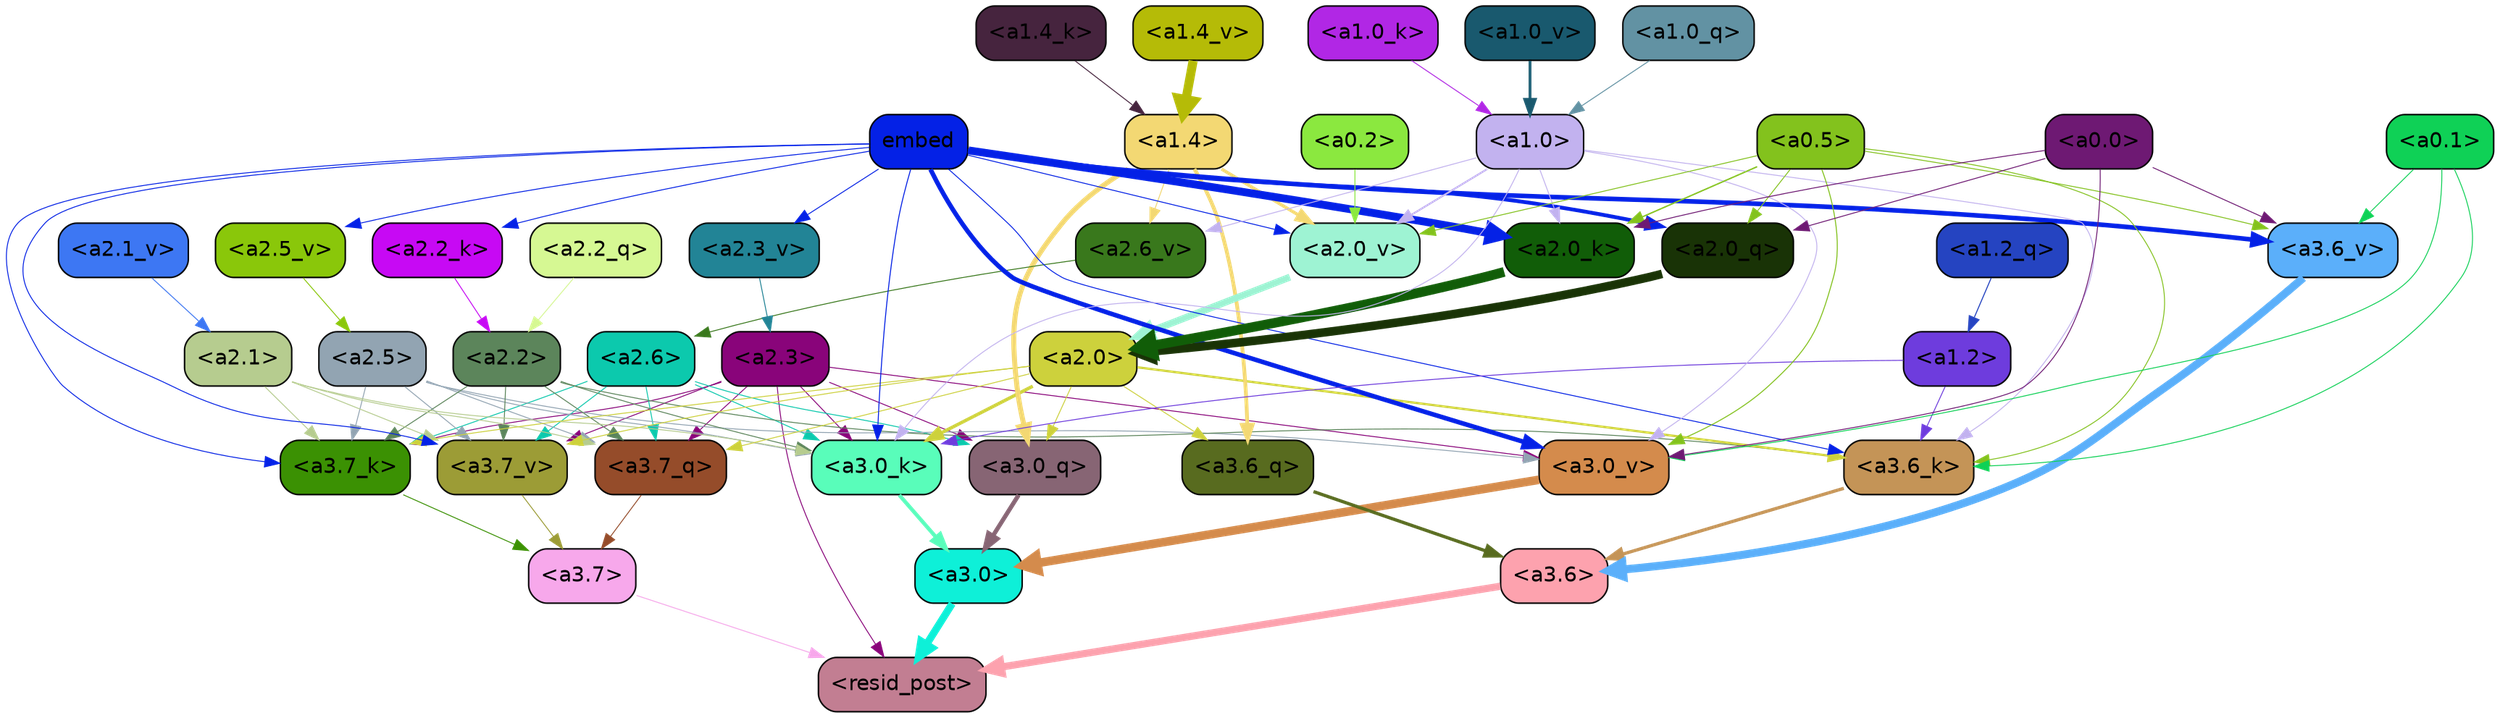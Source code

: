 strict digraph "" {
	graph [bgcolor=transparent,
		layout=dot,
		overlap=false,
		splines=true
	];
	"<a3.7>"	[color=black,
		fillcolor="#f7a8eb",
		fontname=Helvetica,
		shape=box,
		style="filled, rounded"];
	"<resid_post>"	[color=black,
		fillcolor="#c27e92",
		fontname=Helvetica,
		shape=box,
		style="filled, rounded"];
	"<a3.7>" -> "<resid_post>"	[color="#f7a8eb",
		penwidth=0.6];
	"<a3.6>"	[color=black,
		fillcolor="#fda2ae",
		fontname=Helvetica,
		shape=box,
		style="filled, rounded"];
	"<a3.6>" -> "<resid_post>"	[color="#fda2ae",
		penwidth=4.7534414529800415];
	"<a3.0>"	[color=black,
		fillcolor="#0ef0d8",
		fontname=Helvetica,
		shape=box,
		style="filled, rounded"];
	"<a3.0>" -> "<resid_post>"	[color="#0ef0d8",
		penwidth=4.898576855659485];
	"<a2.3>"	[color=black,
		fillcolor="#89047a",
		fontname=Helvetica,
		shape=box,
		style="filled, rounded"];
	"<a2.3>" -> "<resid_post>"	[color="#89047a",
		penwidth=0.6];
	"<a3.7_q>"	[color=black,
		fillcolor="#954c2a",
		fontname=Helvetica,
		shape=box,
		style="filled, rounded"];
	"<a2.3>" -> "<a3.7_q>"	[color="#89047a",
		penwidth=0.6];
	"<a3.0_q>"	[color=black,
		fillcolor="#876574",
		fontname=Helvetica,
		shape=box,
		style="filled, rounded"];
	"<a2.3>" -> "<a3.0_q>"	[color="#89047a",
		penwidth=0.6];
	"<a3.7_k>"	[color=black,
		fillcolor="#3b9103",
		fontname=Helvetica,
		shape=box,
		style="filled, rounded"];
	"<a2.3>" -> "<a3.7_k>"	[color="#89047a",
		penwidth=0.6];
	"<a3.0_k>"	[color=black,
		fillcolor="#59fdba",
		fontname=Helvetica,
		shape=box,
		style="filled, rounded"];
	"<a2.3>" -> "<a3.0_k>"	[color="#89047a",
		penwidth=0.6];
	"<a3.7_v>"	[color=black,
		fillcolor="#9c9c36",
		fontname=Helvetica,
		shape=box,
		style="filled, rounded"];
	"<a2.3>" -> "<a3.7_v>"	[color="#89047a",
		penwidth=0.6];
	"<a3.0_v>"	[color=black,
		fillcolor="#d48b4c",
		fontname=Helvetica,
		shape=box,
		style="filled, rounded"];
	"<a2.3>" -> "<a3.0_v>"	[color="#89047a",
		penwidth=0.6];
	"<a3.7_q>" -> "<a3.7>"	[color="#954c2a",
		penwidth=0.6];
	"<a3.6_q>"	[color=black,
		fillcolor="#586b1f",
		fontname=Helvetica,
		shape=box,
		style="filled, rounded"];
	"<a3.6_q>" -> "<a3.6>"	[color="#586b1f",
		penwidth=2.160832464694977];
	"<a3.0_q>" -> "<a3.0>"	[color="#876574",
		penwidth=2.870753765106201];
	"<a3.7_k>" -> "<a3.7>"	[color="#3b9103",
		penwidth=0.6];
	"<a3.6_k>"	[color=black,
		fillcolor="#c49457",
		fontname=Helvetica,
		shape=box,
		style="filled, rounded"];
	"<a3.6_k>" -> "<a3.6>"	[color="#c49457",
		penwidth=2.13908451795578];
	"<a3.0_k>" -> "<a3.0>"	[color="#59fdba",
		penwidth=2.520303964614868];
	"<a3.7_v>" -> "<a3.7>"	[color="#9c9c36",
		penwidth=0.6];
	"<a3.6_v>"	[color=black,
		fillcolor="#5baffa",
		fontname=Helvetica,
		shape=box,
		style="filled, rounded"];
	"<a3.6_v>" -> "<a3.6>"	[color="#5baffa",
		penwidth=5.297133803367615];
	"<a3.0_v>" -> "<a3.0>"	[color="#d48b4c",
		penwidth=5.680712580680847];
	"<a2.6>"	[color=black,
		fillcolor="#0cc9ad",
		fontname=Helvetica,
		shape=box,
		style="filled, rounded"];
	"<a2.6>" -> "<a3.7_q>"	[color="#0cc9ad",
		penwidth=0.6];
	"<a2.6>" -> "<a3.0_q>"	[color="#0cc9ad",
		penwidth=0.6];
	"<a2.6>" -> "<a3.7_k>"	[color="#0cc9ad",
		penwidth=0.6];
	"<a2.6>" -> "<a3.0_k>"	[color="#0cc9ad",
		penwidth=0.6];
	"<a2.6>" -> "<a3.7_v>"	[color="#0cc9ad",
		penwidth=0.6];
	"<a2.5>"	[color=black,
		fillcolor="#92a4b2",
		fontname=Helvetica,
		shape=box,
		style="filled, rounded"];
	"<a2.5>" -> "<a3.7_q>"	[color="#92a4b2",
		penwidth=0.6];
	"<a2.5>" -> "<a3.7_k>"	[color="#92a4b2",
		penwidth=0.6];
	"<a2.5>" -> "<a3.0_k>"	[color="#92a4b2",
		penwidth=0.6];
	"<a2.5>" -> "<a3.7_v>"	[color="#92a4b2",
		penwidth=0.6];
	"<a2.5>" -> "<a3.0_v>"	[color="#92a4b2",
		penwidth=0.6];
	"<a2.2>"	[color=black,
		fillcolor="#5c855b",
		fontname=Helvetica,
		shape=box,
		style="filled, rounded"];
	"<a2.2>" -> "<a3.7_q>"	[color="#5c855b",
		penwidth=0.6];
	"<a2.2>" -> "<a3.7_k>"	[color="#5c855b",
		penwidth=0.6];
	"<a2.2>" -> "<a3.6_k>"	[color="#5c855b",
		penwidth=0.6];
	"<a2.2>" -> "<a3.0_k>"	[color="#5c855b",
		penwidth=0.6];
	"<a2.2>" -> "<a3.7_v>"	[color="#5c855b",
		penwidth=0.6];
	"<a2.1>"	[color=black,
		fillcolor="#b6cc8f",
		fontname=Helvetica,
		shape=box,
		style="filled, rounded"];
	"<a2.1>" -> "<a3.7_q>"	[color="#b6cc8f",
		penwidth=0.6];
	"<a2.1>" -> "<a3.7_k>"	[color="#b6cc8f",
		penwidth=0.6];
	"<a2.1>" -> "<a3.0_k>"	[color="#b6cc8f",
		penwidth=0.6];
	"<a2.1>" -> "<a3.7_v>"	[color="#b6cc8f",
		penwidth=0.6];
	"<a2.0>"	[color=black,
		fillcolor="#cdd13c",
		fontname=Helvetica,
		shape=box,
		style="filled, rounded"];
	"<a2.0>" -> "<a3.7_q>"	[color="#cdd13c",
		penwidth=0.6];
	"<a2.0>" -> "<a3.6_q>"	[color="#cdd13c",
		penwidth=0.6];
	"<a2.0>" -> "<a3.0_q>"	[color="#cdd13c",
		penwidth=0.6];
	"<a2.0>" -> "<a3.7_k>"	[color="#cdd13c",
		penwidth=0.6];
	"<a2.0>" -> "<a3.6_k>"	[color="#cdd13c",
		penwidth=1.4957321882247925];
	"<a2.0>" -> "<a3.0_k>"	[color="#cdd13c",
		penwidth=2.18752121925354];
	"<a2.0>" -> "<a3.7_v>"	[color="#cdd13c",
		penwidth=0.6];
	"<a1.4>"	[color=black,
		fillcolor="#f3d873",
		fontname=Helvetica,
		shape=box,
		style="filled, rounded"];
	"<a1.4>" -> "<a3.6_q>"	[color="#f3d873",
		penwidth=2.4829938411712646];
	"<a1.4>" -> "<a3.0_q>"	[color="#f3d873",
		penwidth=3.299744725227356];
	"<a2.6_v>"	[color=black,
		fillcolor="#39781c",
		fontname=Helvetica,
		shape=box,
		style="filled, rounded"];
	"<a1.4>" -> "<a2.6_v>"	[color="#f3d873",
		penwidth=0.6];
	"<a2.0_v>"	[color=black,
		fillcolor="#9ef3d3",
		fontname=Helvetica,
		shape=box,
		style="filled, rounded"];
	"<a1.4>" -> "<a2.0_v>"	[color="#f3d873",
		penwidth=2.092592429369688];
	embed	[color=black,
		fillcolor="#0421e6",
		fontname=Helvetica,
		shape=box,
		style="filled, rounded"];
	embed -> "<a3.7_k>"	[color="#0421e6",
		penwidth=0.6];
	embed -> "<a3.6_k>"	[color="#0421e6",
		penwidth=0.6];
	embed -> "<a3.0_k>"	[color="#0421e6",
		penwidth=0.6394047290086746];
	embed -> "<a3.7_v>"	[color="#0421e6",
		penwidth=0.6];
	embed -> "<a3.6_v>"	[color="#0421e6",
		penwidth=3.067279100418091];
	embed -> "<a3.0_v>"	[color="#0421e6",
		penwidth=3.0212591886520386];
	"<a2.0_q>"	[color=black,
		fillcolor="#193306",
		fontname=Helvetica,
		shape=box,
		style="filled, rounded"];
	embed -> "<a2.0_q>"	[color="#0421e6",
		penwidth=2.5355080366134644];
	"<a2.2_k>"	[color=black,
		fillcolor="#c709f4",
		fontname=Helvetica,
		shape=box,
		style="filled, rounded"];
	embed -> "<a2.2_k>"	[color="#0421e6",
		penwidth=0.6];
	"<a2.0_k>"	[color=black,
		fillcolor="#115d08",
		fontname=Helvetica,
		shape=box,
		style="filled, rounded"];
	embed -> "<a2.0_k>"	[color="#0421e6",
		penwidth=5.2180726528167725];
	"<a2.5_v>"	[color=black,
		fillcolor="#8ac70a",
		fontname=Helvetica,
		shape=box,
		style="filled, rounded"];
	embed -> "<a2.5_v>"	[color="#0421e6",
		penwidth=0.6];
	"<a2.3_v>"	[color=black,
		fillcolor="#228496",
		fontname=Helvetica,
		shape=box,
		style="filled, rounded"];
	embed -> "<a2.3_v>"	[color="#0421e6",
		penwidth=0.6];
	embed -> "<a2.0_v>"	[color="#0421e6",
		penwidth=0.6];
	"<a1.2>"	[color=black,
		fillcolor="#6e3cdd",
		fontname=Helvetica,
		shape=box,
		style="filled, rounded"];
	"<a1.2>" -> "<a3.6_k>"	[color="#6e3cdd",
		penwidth=0.6];
	"<a1.2>" -> "<a3.0_k>"	[color="#6e3cdd",
		penwidth=0.6];
	"<a1.0>"	[color=black,
		fillcolor="#c2b2ef",
		fontname=Helvetica,
		shape=box,
		style="filled, rounded"];
	"<a1.0>" -> "<a3.6_k>"	[color="#c2b2ef",
		penwidth=0.6];
	"<a1.0>" -> "<a3.0_k>"	[color="#c2b2ef",
		penwidth=0.6];
	"<a1.0>" -> "<a3.0_v>"	[color="#c2b2ef",
		penwidth=0.6];
	"<a1.0>" -> "<a2.0_k>"	[color="#c2b2ef",
		penwidth=0.6];
	"<a1.0>" -> "<a2.6_v>"	[color="#c2b2ef",
		penwidth=0.6];
	"<a1.0>" -> "<a2.0_v>"	[color="#c2b2ef",
		penwidth=1.2132605910301208];
	"<a0.5>"	[color=black,
		fillcolor="#83c21d",
		fontname=Helvetica,
		shape=box,
		style="filled, rounded"];
	"<a0.5>" -> "<a3.6_k>"	[color="#83c21d",
		penwidth=0.6];
	"<a0.5>" -> "<a3.6_v>"	[color="#83c21d",
		penwidth=0.6];
	"<a0.5>" -> "<a3.0_v>"	[color="#83c21d",
		penwidth=0.648682102560997];
	"<a0.5>" -> "<a2.0_q>"	[color="#83c21d",
		penwidth=0.6];
	"<a0.5>" -> "<a2.0_k>"	[color="#83c21d",
		penwidth=0.9236047863960266];
	"<a0.5>" -> "<a2.0_v>"	[color="#83c21d",
		penwidth=0.6];
	"<a0.1>"	[color=black,
		fillcolor="#0fd156",
		fontname=Helvetica,
		shape=box,
		style="filled, rounded"];
	"<a0.1>" -> "<a3.6_k>"	[color="#0fd156",
		penwidth=0.6];
	"<a0.1>" -> "<a3.6_v>"	[color="#0fd156",
		penwidth=0.6];
	"<a0.1>" -> "<a3.0_v>"	[color="#0fd156",
		penwidth=0.6];
	"<a0.0>"	[color=black,
		fillcolor="#6e1973",
		fontname=Helvetica,
		shape=box,
		style="filled, rounded"];
	"<a0.0>" -> "<a3.6_v>"	[color="#6e1973",
		penwidth=0.6];
	"<a0.0>" -> "<a3.0_v>"	[color="#6e1973",
		penwidth=0.6];
	"<a0.0>" -> "<a2.0_q>"	[color="#6e1973",
		penwidth=0.6];
	"<a0.0>" -> "<a2.0_k>"	[color="#6e1973",
		penwidth=0.6];
	"<a2.2_q>"	[color=black,
		fillcolor="#d6f893",
		fontname=Helvetica,
		shape=box,
		style="filled, rounded"];
	"<a2.2_q>" -> "<a2.2>"	[color="#d6f893",
		penwidth=0.6];
	"<a2.0_q>" -> "<a2.0>"	[color="#193306",
		penwidth=5.681910276412964];
	"<a2.2_k>" -> "<a2.2>"	[color="#c709f4",
		penwidth=0.6];
	"<a2.0_k>" -> "<a2.0>"	[color="#115d08",
		penwidth=6.447777509689331];
	"<a2.6_v>" -> "<a2.6>"	[color="#39781c",
		penwidth=0.6];
	"<a2.5_v>" -> "<a2.5>"	[color="#8ac70a",
		penwidth=0.6];
	"<a2.3_v>" -> "<a2.3>"	[color="#228496",
		penwidth=0.6];
	"<a2.1_v>"	[color=black,
		fillcolor="#3d77f3",
		fontname=Helvetica,
		shape=box,
		style="filled, rounded"];
	"<a2.1_v>" -> "<a2.1>"	[color="#3d77f3",
		penwidth=0.6];
	"<a2.0_v>" -> "<a2.0>"	[color="#9ef3d3",
		penwidth=4.5695202350616455];
	"<a0.2>"	[color=black,
		fillcolor="#8be83f",
		fontname=Helvetica,
		shape=box,
		style="filled, rounded"];
	"<a0.2>" -> "<a2.0_v>"	[color="#8be83f",
		penwidth=0.6];
	"<a1.2_q>"	[color=black,
		fillcolor="#2544c1",
		fontname=Helvetica,
		shape=box,
		style="filled, rounded"];
	"<a1.2_q>" -> "<a1.2>"	[color="#2544c1",
		penwidth=0.6769798994064331];
	"<a1.0_q>"	[color=black,
		fillcolor="#6292a3",
		fontname=Helvetica,
		shape=box,
		style="filled, rounded"];
	"<a1.0_q>" -> "<a1.0>"	[color="#6292a3",
		penwidth=0.6];
	"<a1.4_k>"	[color=black,
		fillcolor="#46243e",
		fontname=Helvetica,
		shape=box,
		style="filled, rounded"];
	"<a1.4_k>" -> "<a1.4>"	[color="#46243e",
		penwidth=0.6];
	"<a1.0_k>"	[color=black,
		fillcolor="#b127e5",
		fontname=Helvetica,
		shape=box,
		style="filled, rounded"];
	"<a1.0_k>" -> "<a1.0>"	[color="#b127e5",
		penwidth=0.6];
	"<a1.4_v>"	[color=black,
		fillcolor="#b5bb07",
		fontname=Helvetica,
		shape=box,
		style="filled, rounded"];
	"<a1.4_v>" -> "<a1.4>"	[color="#b5bb07",
		penwidth=6.016597509384155];
	"<a1.0_v>"	[color=black,
		fillcolor="#19596e",
		fontname=Helvetica,
		shape=box,
		style="filled, rounded"];
	"<a1.0_v>" -> "<a1.0>"	[color="#19596e",
		penwidth=1.8562973737716675];
}
